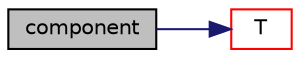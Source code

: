 digraph "component"
{
  bgcolor="transparent";
  edge [fontname="Helvetica",fontsize="10",labelfontname="Helvetica",labelfontsize="10"];
  node [fontname="Helvetica",fontsize="10",shape=record];
  rankdir="LR";
  Node89372 [label="component",height=0.2,width=0.4,color="black", fillcolor="grey75", style="filled", fontcolor="black"];
  Node89372 -> Node89373 [color="midnightblue",fontsize="10",style="solid",fontname="Helvetica"];
  Node89373 [label="T",height=0.2,width=0.4,color="red",URL="$a21851.html#ae57fda0abb14bb0944947c463c6e09d4"];
}
